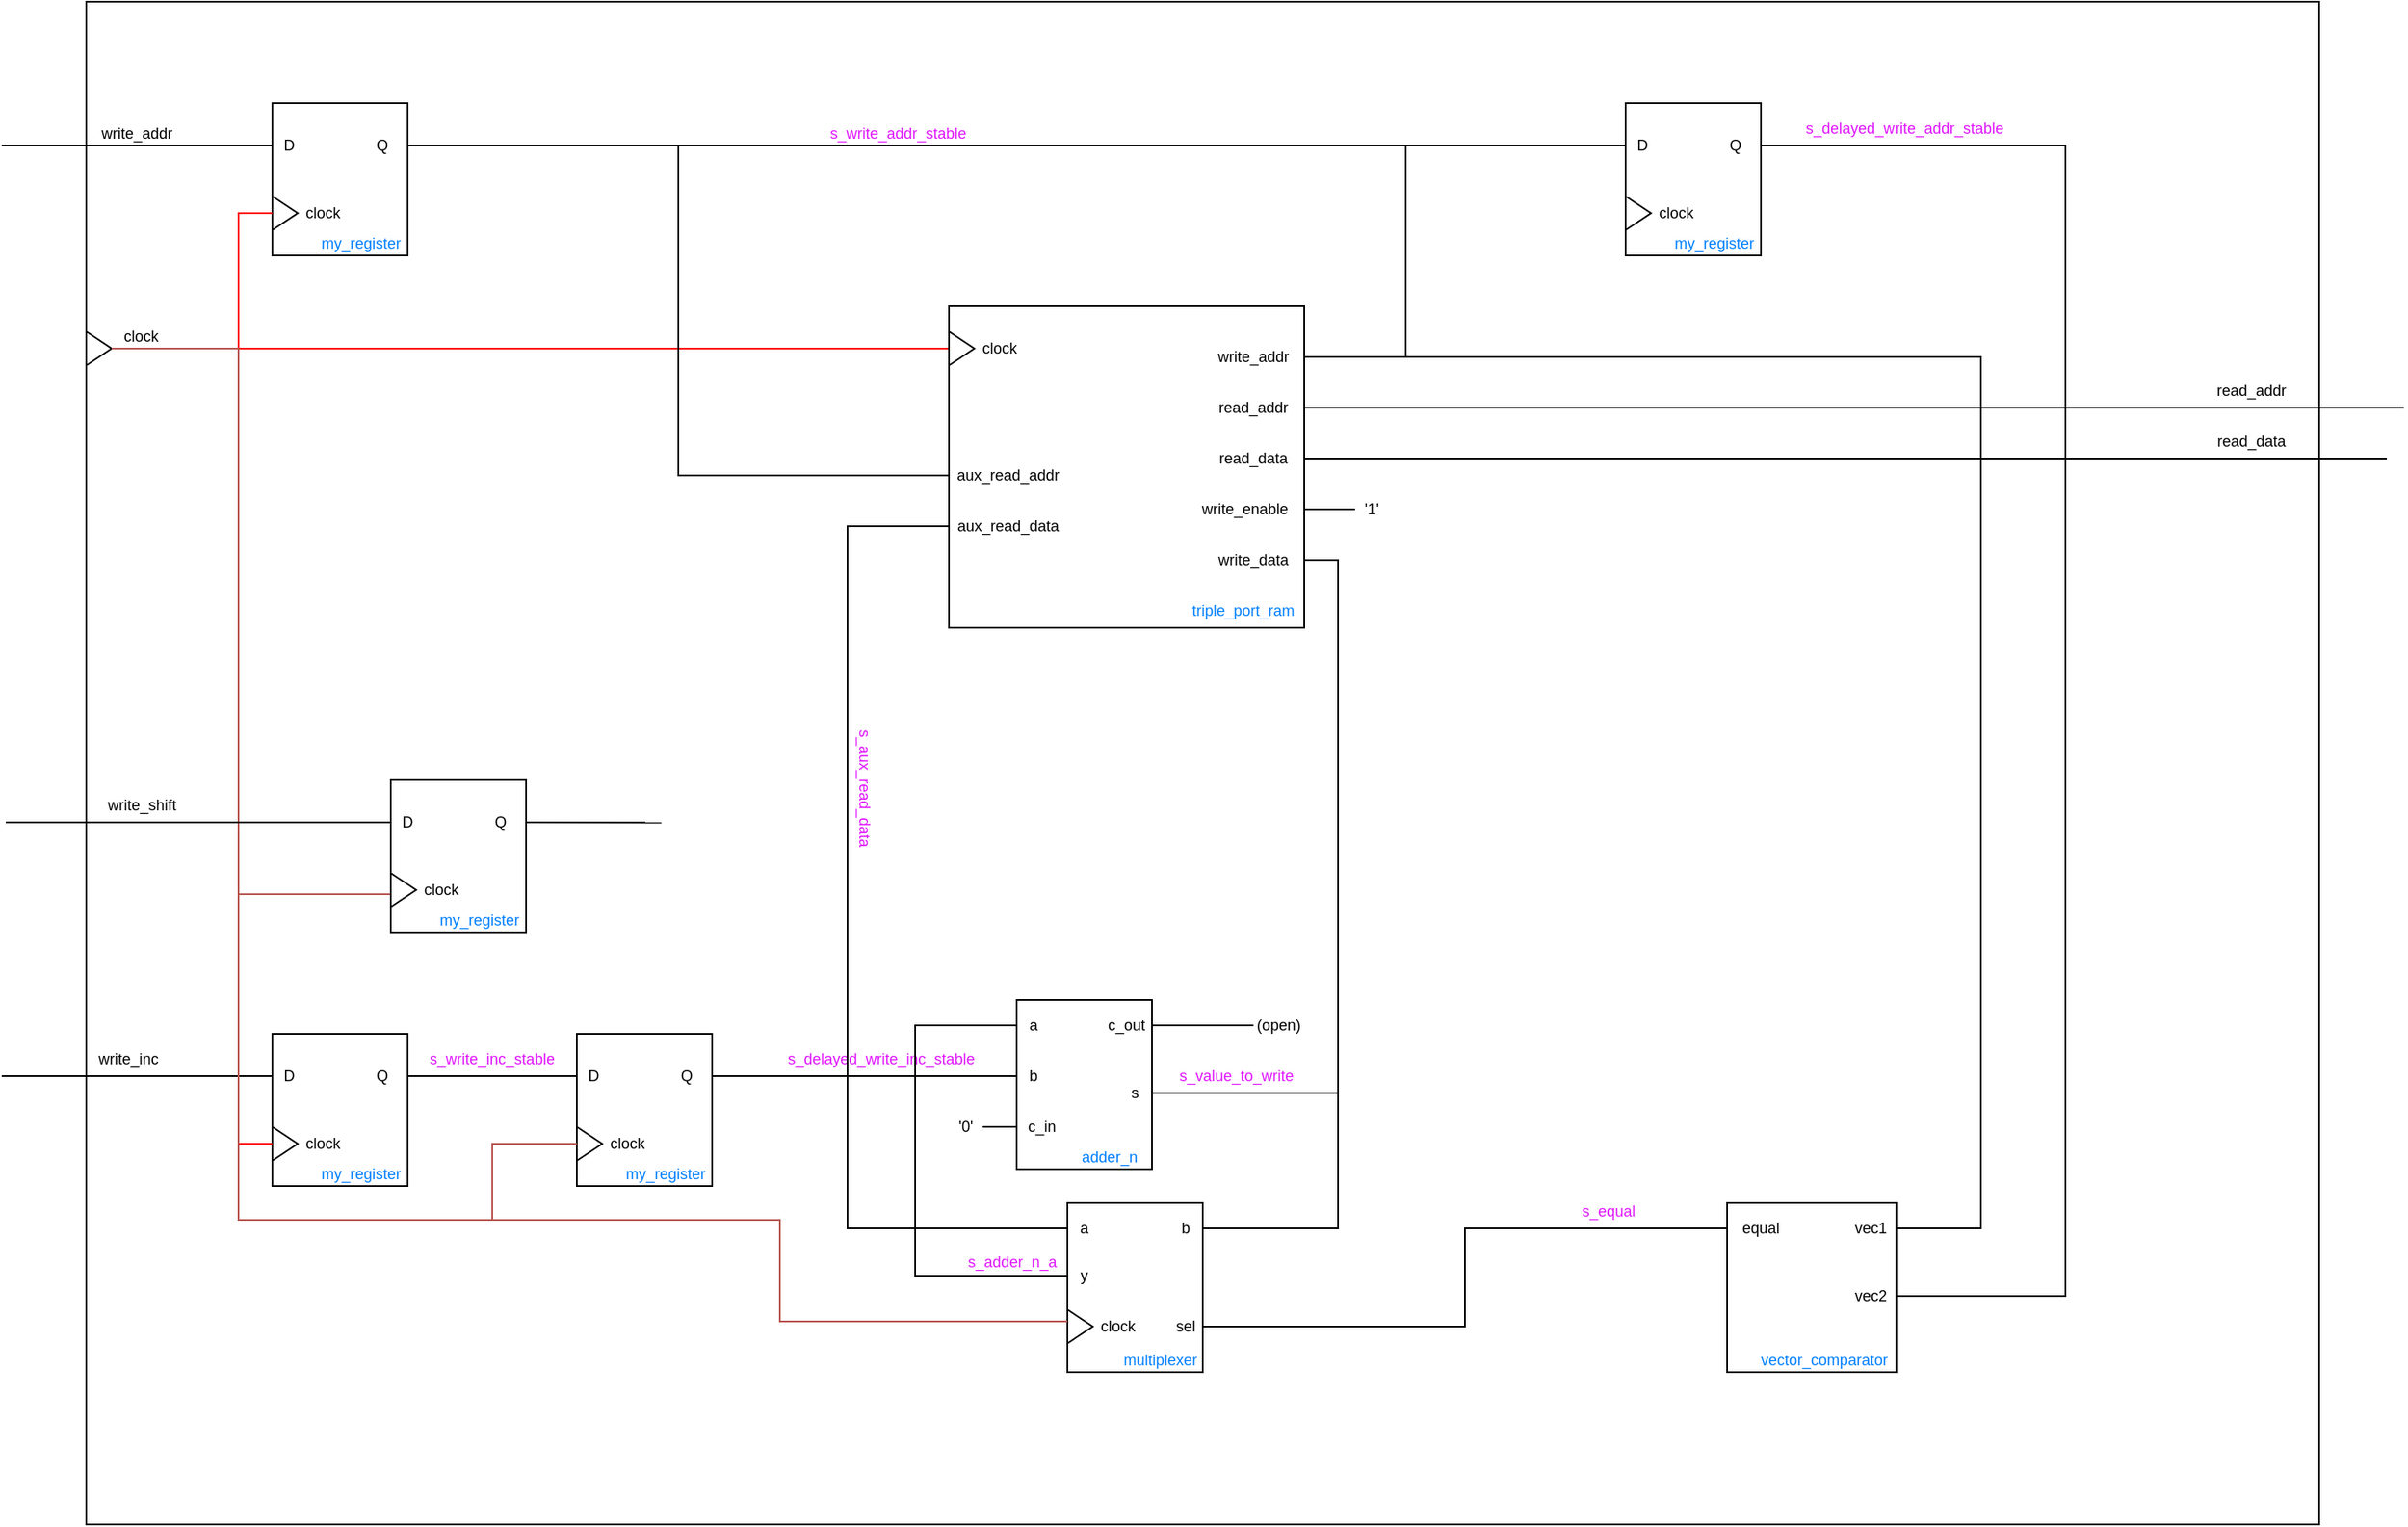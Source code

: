 <mxfile>
    <diagram name="Page-1" id="bcUVMIEKa_rK9hjM4VMe">
        <mxGraphModel dx="517" dy="404" grid="1" gridSize="10" guides="1" tooltips="1" connect="1" arrows="1" fold="1" page="1" pageScale="1" pageWidth="850" pageHeight="1100" math="0" shadow="0">
            <root>
                <mxCell id="0"/>
                <mxCell id="1" parent="0"/>
                <mxCell id="u02WTMG_zB_Rgp9r-icY-11" value="" style="rounded=0;whiteSpace=wrap;html=1;movable=0;resizable=0;rotatable=0;deletable=0;editable=0;locked=1;connectable=0;" parent="1" vertex="1">
                    <mxGeometry x="110" y="140" width="1320" height="900" as="geometry"/>
                </mxCell>
                <mxCell id="u02WTMG_zB_Rgp9r-icY-12" value="" style="group" parent="1" vertex="1" connectable="0">
                    <mxGeometry x="220" y="200" width="80" height="98" as="geometry"/>
                </mxCell>
                <mxCell id="u02WTMG_zB_Rgp9r-icY-1" value="" style="rounded=0;whiteSpace=wrap;html=1;" parent="u02WTMG_zB_Rgp9r-icY-12" vertex="1">
                    <mxGeometry width="80" height="90" as="geometry"/>
                </mxCell>
                <mxCell id="u02WTMG_zB_Rgp9r-icY-2" value="Q" style="text;html=1;align=center;verticalAlign=middle;whiteSpace=wrap;rounded=0;fontSize=9;" parent="u02WTMG_zB_Rgp9r-icY-12" vertex="1">
                    <mxGeometry x="50" y="10" width="30" height="30" as="geometry"/>
                </mxCell>
                <mxCell id="u02WTMG_zB_Rgp9r-icY-4" value="" style="triangle;whiteSpace=wrap;html=1;" parent="u02WTMG_zB_Rgp9r-icY-12" vertex="1">
                    <mxGeometry y="55" width="15" height="20" as="geometry"/>
                </mxCell>
                <mxCell id="EOWlDWaqW3UNMmOw9FuK-22" style="edgeStyle=orthogonalEdgeStyle;rounded=0;orthogonalLoop=1;jettySize=auto;html=1;endArrow=none;endFill=0;" parent="u02WTMG_zB_Rgp9r-icY-12" source="u02WTMG_zB_Rgp9r-icY-5" edge="1">
                    <mxGeometry relative="1" as="geometry">
                        <mxPoint x="-160" y="25" as="targetPoint"/>
                    </mxGeometry>
                </mxCell>
                <mxCell id="u02WTMG_zB_Rgp9r-icY-5" value="D" style="text;html=1;align=center;verticalAlign=middle;whiteSpace=wrap;rounded=0;fontSize=9;" parent="u02WTMG_zB_Rgp9r-icY-12" vertex="1">
                    <mxGeometry y="10" width="20" height="30" as="geometry"/>
                </mxCell>
                <mxCell id="u02WTMG_zB_Rgp9r-icY-6" value="clock" style="text;html=1;align=center;verticalAlign=middle;whiteSpace=wrap;rounded=0;fontSize=9;" parent="u02WTMG_zB_Rgp9r-icY-12" vertex="1">
                    <mxGeometry x="10" y="50" width="40" height="30" as="geometry"/>
                </mxCell>
                <mxCell id="u02WTMG_zB_Rgp9r-icY-9" value="my_register" style="text;html=1;align=center;verticalAlign=middle;whiteSpace=wrap;rounded=0;fontSize=9;fontColor=#007FFF;" parent="u02WTMG_zB_Rgp9r-icY-12" vertex="1">
                    <mxGeometry x="25" y="68" width="55" height="30" as="geometry"/>
                </mxCell>
                <mxCell id="u02WTMG_zB_Rgp9r-icY-40" value="" style="triangle;whiteSpace=wrap;html=1;" parent="1" vertex="1">
                    <mxGeometry x="110" y="335" width="15" height="20" as="geometry"/>
                </mxCell>
                <mxCell id="u02WTMG_zB_Rgp9r-icY-41" value="clock" style="text;html=1;align=center;verticalAlign=middle;whiteSpace=wrap;rounded=0;fontSize=9;" parent="1" vertex="1">
                    <mxGeometry x="125" y="330" width="35" height="15" as="geometry"/>
                </mxCell>
                <mxCell id="u02WTMG_zB_Rgp9r-icY-42" style="edgeStyle=orthogonalEdgeStyle;rounded=0;orthogonalLoop=1;jettySize=auto;html=1;endArrow=none;endFill=0;entryX=1;entryY=0.5;entryDx=0;entryDy=0;strokeColor=#FF0000;" parent="1" source="u02WTMG_zB_Rgp9r-icY-14" target="u02WTMG_zB_Rgp9r-icY-40" edge="1">
                    <mxGeometry relative="1" as="geometry">
                        <mxPoint x="270" y="345" as="targetPoint"/>
                    </mxGeometry>
                </mxCell>
                <mxCell id="u02WTMG_zB_Rgp9r-icY-44" value="" style="group" parent="1" vertex="1" connectable="0">
                    <mxGeometry x="620" y="320" width="210" height="195" as="geometry"/>
                </mxCell>
                <mxCell id="u02WTMG_zB_Rgp9r-icY-13" value="" style="rounded=0;whiteSpace=wrap;html=1;" parent="u02WTMG_zB_Rgp9r-icY-44" vertex="1">
                    <mxGeometry width="210" height="190" as="geometry"/>
                </mxCell>
                <mxCell id="u02WTMG_zB_Rgp9r-icY-14" value="" style="triangle;whiteSpace=wrap;html=1;" parent="u02WTMG_zB_Rgp9r-icY-44" vertex="1">
                    <mxGeometry y="15" width="15" height="20" as="geometry"/>
                </mxCell>
                <mxCell id="u02WTMG_zB_Rgp9r-icY-15" value="clock" style="text;html=1;align=center;verticalAlign=middle;whiteSpace=wrap;rounded=0;fontSize=9;" parent="u02WTMG_zB_Rgp9r-icY-44" vertex="1">
                    <mxGeometry x="10" y="10" width="40" height="30" as="geometry"/>
                </mxCell>
                <mxCell id="u02WTMG_zB_Rgp9r-icY-23" value="aux_read_addr" style="text;html=1;align=center;verticalAlign=middle;whiteSpace=wrap;rounded=0;fontSize=9;" parent="u02WTMG_zB_Rgp9r-icY-44" vertex="1">
                    <mxGeometry y="85" width="70" height="30" as="geometry"/>
                </mxCell>
                <mxCell id="u02WTMG_zB_Rgp9r-icY-24" value="aux_read_data" style="text;html=1;align=center;verticalAlign=middle;whiteSpace=wrap;rounded=0;fontSize=9;" parent="u02WTMG_zB_Rgp9r-icY-44" vertex="1">
                    <mxGeometry y="115" width="70" height="30" as="geometry"/>
                </mxCell>
                <mxCell id="u02WTMG_zB_Rgp9r-icY-25" value="write_addr" style="text;html=1;align=center;verticalAlign=middle;whiteSpace=wrap;rounded=0;fontSize=9;" parent="u02WTMG_zB_Rgp9r-icY-44" vertex="1">
                    <mxGeometry x="150" y="15" width="60" height="30" as="geometry"/>
                </mxCell>
                <mxCell id="u02WTMG_zB_Rgp9r-icY-68" style="edgeStyle=orthogonalEdgeStyle;rounded=0;orthogonalLoop=1;jettySize=auto;html=1;endArrow=none;endFill=0;" parent="u02WTMG_zB_Rgp9r-icY-44" source="u02WTMG_zB_Rgp9r-icY-26" edge="1">
                    <mxGeometry relative="1" as="geometry">
                        <mxPoint x="860" y="60" as="targetPoint"/>
                    </mxGeometry>
                </mxCell>
                <mxCell id="u02WTMG_zB_Rgp9r-icY-26" value="read_addr" style="text;html=1;align=center;verticalAlign=middle;whiteSpace=wrap;rounded=0;fontSize=9;" parent="u02WTMG_zB_Rgp9r-icY-44" vertex="1">
                    <mxGeometry x="150" y="45" width="60" height="30" as="geometry"/>
                </mxCell>
                <mxCell id="u02WTMG_zB_Rgp9r-icY-67" style="edgeStyle=orthogonalEdgeStyle;rounded=0;orthogonalLoop=1;jettySize=auto;html=1;endArrow=none;endFill=0;" parent="u02WTMG_zB_Rgp9r-icY-44" source="u02WTMG_zB_Rgp9r-icY-27" edge="1">
                    <mxGeometry relative="1" as="geometry">
                        <mxPoint x="850" y="90" as="targetPoint"/>
                    </mxGeometry>
                </mxCell>
                <mxCell id="u02WTMG_zB_Rgp9r-icY-27" value="read_data" style="text;html=1;align=center;verticalAlign=middle;whiteSpace=wrap;rounded=0;fontSize=9;" parent="u02WTMG_zB_Rgp9r-icY-44" vertex="1">
                    <mxGeometry x="150" y="75" width="60" height="30" as="geometry"/>
                </mxCell>
                <mxCell id="u02WTMG_zB_Rgp9r-icY-28" value="write_enable" style="text;html=1;align=center;verticalAlign=middle;whiteSpace=wrap;rounded=0;fontSize=9;" parent="u02WTMG_zB_Rgp9r-icY-44" vertex="1">
                    <mxGeometry x="140" y="105" width="70" height="30" as="geometry"/>
                </mxCell>
                <mxCell id="u02WTMG_zB_Rgp9r-icY-29" value="write_data" style="text;html=1;align=center;verticalAlign=middle;whiteSpace=wrap;rounded=0;fontSize=9;" parent="u02WTMG_zB_Rgp9r-icY-44" vertex="1">
                    <mxGeometry x="150" y="135" width="60" height="30" as="geometry"/>
                </mxCell>
                <mxCell id="u02WTMG_zB_Rgp9r-icY-38" value="triple_port_ram" style="text;html=1;align=center;verticalAlign=middle;whiteSpace=wrap;rounded=0;fontSize=9;fontColor=#007FFF;" parent="u02WTMG_zB_Rgp9r-icY-44" vertex="1">
                    <mxGeometry x="140" y="165" width="67.5" height="30" as="geometry"/>
                </mxCell>
                <mxCell id="u02WTMG_zB_Rgp9r-icY-56" value="" style="group;movable=1;resizable=1;rotatable=1;deletable=1;editable=1;locked=0;connectable=1;" parent="1" vertex="1" connectable="0">
                    <mxGeometry x="220" y="750" width="80" height="98" as="geometry"/>
                </mxCell>
                <mxCell id="u02WTMG_zB_Rgp9r-icY-57" value="" style="rounded=0;whiteSpace=wrap;html=1;movable=1;resizable=1;rotatable=1;deletable=1;editable=1;locked=0;connectable=1;" parent="u02WTMG_zB_Rgp9r-icY-56" vertex="1">
                    <mxGeometry width="80" height="90" as="geometry"/>
                </mxCell>
                <mxCell id="u02WTMG_zB_Rgp9r-icY-58" value="Q" style="text;html=1;align=center;verticalAlign=middle;whiteSpace=wrap;rounded=0;fontSize=9;" parent="u02WTMG_zB_Rgp9r-icY-56" vertex="1">
                    <mxGeometry x="50" y="10" width="30" height="30" as="geometry"/>
                </mxCell>
                <mxCell id="u02WTMG_zB_Rgp9r-icY-59" value="" style="triangle;whiteSpace=wrap;html=1;" parent="u02WTMG_zB_Rgp9r-icY-56" vertex="1">
                    <mxGeometry y="55" width="15" height="20" as="geometry"/>
                </mxCell>
                <mxCell id="u02WTMG_zB_Rgp9r-icY-118" style="edgeStyle=orthogonalEdgeStyle;rounded=0;orthogonalLoop=1;jettySize=auto;html=1;endArrow=none;endFill=0;" parent="u02WTMG_zB_Rgp9r-icY-56" source="u02WTMG_zB_Rgp9r-icY-60" edge="1">
                    <mxGeometry relative="1" as="geometry">
                        <mxPoint x="-160" y="25" as="targetPoint"/>
                    </mxGeometry>
                </mxCell>
                <mxCell id="u02WTMG_zB_Rgp9r-icY-60" value="D" style="text;html=1;align=center;verticalAlign=middle;whiteSpace=wrap;rounded=0;fontSize=9;" parent="u02WTMG_zB_Rgp9r-icY-56" vertex="1">
                    <mxGeometry y="10" width="20" height="30" as="geometry"/>
                </mxCell>
                <mxCell id="u02WTMG_zB_Rgp9r-icY-61" value="clock" style="text;html=1;align=center;verticalAlign=middle;whiteSpace=wrap;rounded=0;fontSize=9;" parent="u02WTMG_zB_Rgp9r-icY-56" vertex="1">
                    <mxGeometry x="10" y="50" width="40" height="30" as="geometry"/>
                </mxCell>
                <mxCell id="u02WTMG_zB_Rgp9r-icY-62" value="my_register" style="text;html=1;align=center;verticalAlign=middle;whiteSpace=wrap;rounded=0;fontSize=9;fontColor=#007FFF;" parent="u02WTMG_zB_Rgp9r-icY-56" vertex="1">
                    <mxGeometry x="25" y="68" width="55" height="30" as="geometry"/>
                </mxCell>
                <mxCell id="u02WTMG_zB_Rgp9r-icY-63" style="edgeStyle=orthogonalEdgeStyle;rounded=0;orthogonalLoop=1;jettySize=auto;html=1;entryX=1;entryY=0.5;entryDx=0;entryDy=0;endArrow=none;endFill=0;strokeColor=#FF0000;" parent="1" source="u02WTMG_zB_Rgp9r-icY-59" target="u02WTMG_zB_Rgp9r-icY-40" edge="1">
                    <mxGeometry relative="1" as="geometry">
                        <Array as="points">
                            <mxPoint x="200" y="815"/>
                            <mxPoint x="200" y="345"/>
                        </Array>
                    </mxGeometry>
                </mxCell>
                <mxCell id="u02WTMG_zB_Rgp9r-icY-66" style="edgeStyle=orthogonalEdgeStyle;rounded=0;orthogonalLoop=1;jettySize=auto;html=1;entryX=1;entryY=0.5;entryDx=0;entryDy=0;endArrow=none;endFill=0;strokeColor=#FF0000;exitX=0;exitY=0.5;exitDx=0;exitDy=0;" parent="1" source="u02WTMG_zB_Rgp9r-icY-4" target="u02WTMG_zB_Rgp9r-icY-40" edge="1">
                    <mxGeometry relative="1" as="geometry">
                        <Array as="points">
                            <mxPoint x="200" y="265"/>
                            <mxPoint x="200" y="345"/>
                        </Array>
                    </mxGeometry>
                </mxCell>
                <mxCell id="u02WTMG_zB_Rgp9r-icY-69" value="read_addr" style="text;html=1;align=center;verticalAlign=middle;whiteSpace=wrap;rounded=0;fontSize=9;" parent="1" vertex="1">
                    <mxGeometry x="1360" y="355" width="60" height="30" as="geometry"/>
                </mxCell>
                <mxCell id="u02WTMG_zB_Rgp9r-icY-84" value="read_data" style="text;html=1;align=center;verticalAlign=middle;whiteSpace=wrap;rounded=0;fontSize=9;" parent="1" vertex="1">
                    <mxGeometry x="1360" y="385" width="60" height="30" as="geometry"/>
                </mxCell>
                <mxCell id="u02WTMG_zB_Rgp9r-icY-114" value="'1'" style="text;html=1;align=center;verticalAlign=middle;whiteSpace=wrap;rounded=0;fontSize=9;" parent="1" vertex="1">
                    <mxGeometry x="860" y="427" width="20" height="26" as="geometry"/>
                </mxCell>
                <mxCell id="u02WTMG_zB_Rgp9r-icY-116" style="edgeStyle=orthogonalEdgeStyle;rounded=0;orthogonalLoop=1;jettySize=auto;html=1;entryX=0;entryY=0.5;entryDx=0;entryDy=0;endArrow=none;endFill=0;" parent="1" source="u02WTMG_zB_Rgp9r-icY-28" target="u02WTMG_zB_Rgp9r-icY-114" edge="1">
                    <mxGeometry relative="1" as="geometry"/>
                </mxCell>
                <mxCell id="u02WTMG_zB_Rgp9r-icY-117" style="edgeStyle=orthogonalEdgeStyle;rounded=0;orthogonalLoop=1;jettySize=auto;html=1;entryX=1;entryY=0.5;entryDx=0;entryDy=0;endArrow=none;endFill=0;" parent="1" source="u02WTMG_zB_Rgp9r-icY-23" target="u02WTMG_zB_Rgp9r-icY-2" edge="1">
                    <mxGeometry relative="1" as="geometry"/>
                </mxCell>
                <mxCell id="u02WTMG_zB_Rgp9r-icY-119" value="&lt;div&gt;write_inc&lt;/div&gt;" style="text;html=1;align=center;verticalAlign=middle;whiteSpace=wrap;rounded=0;fontSize=9;" parent="1" vertex="1">
                    <mxGeometry x="110" y="750" width="50" height="30" as="geometry"/>
                </mxCell>
                <mxCell id="u02WTMG_zB_Rgp9r-icY-131" value="&lt;font color=&quot;#e014ff&quot;&gt;s_write_inc_stable&lt;/font&gt;" style="text;html=1;align=center;verticalAlign=middle;whiteSpace=wrap;rounded=0;fontSize=9;" parent="1" vertex="1">
                    <mxGeometry x="310" y="750" width="80" height="30" as="geometry"/>
                </mxCell>
                <mxCell id="u02WTMG_zB_Rgp9r-icY-133" value="" style="group" parent="1" vertex="1" connectable="0">
                    <mxGeometry x="400" y="750" width="80" height="98" as="geometry"/>
                </mxCell>
                <mxCell id="u02WTMG_zB_Rgp9r-icY-134" value="" style="rounded=0;whiteSpace=wrap;html=1;" parent="u02WTMG_zB_Rgp9r-icY-133" vertex="1">
                    <mxGeometry width="80" height="90" as="geometry"/>
                </mxCell>
                <mxCell id="u02WTMG_zB_Rgp9r-icY-135" value="Q" style="text;html=1;align=center;verticalAlign=middle;whiteSpace=wrap;rounded=0;fontSize=9;" parent="u02WTMG_zB_Rgp9r-icY-133" vertex="1">
                    <mxGeometry x="50" y="10" width="30" height="30" as="geometry"/>
                </mxCell>
                <mxCell id="u02WTMG_zB_Rgp9r-icY-136" value="" style="triangle;whiteSpace=wrap;html=1;" parent="u02WTMG_zB_Rgp9r-icY-133" vertex="1">
                    <mxGeometry y="55" width="15" height="20" as="geometry"/>
                </mxCell>
                <mxCell id="u02WTMG_zB_Rgp9r-icY-138" value="D" style="text;html=1;align=center;verticalAlign=middle;whiteSpace=wrap;rounded=0;fontSize=9;" parent="u02WTMG_zB_Rgp9r-icY-133" vertex="1">
                    <mxGeometry y="10" width="20" height="30" as="geometry"/>
                </mxCell>
                <mxCell id="u02WTMG_zB_Rgp9r-icY-139" value="clock" style="text;html=1;align=center;verticalAlign=middle;whiteSpace=wrap;rounded=0;fontSize=9;movable=0;resizable=0;rotatable=0;deletable=0;editable=0;locked=1;connectable=0;" parent="u02WTMG_zB_Rgp9r-icY-133" vertex="1">
                    <mxGeometry x="10" y="50" width="40" height="30" as="geometry"/>
                </mxCell>
                <mxCell id="u02WTMG_zB_Rgp9r-icY-140" value="my_register" style="text;html=1;align=center;verticalAlign=middle;whiteSpace=wrap;rounded=0;fontSize=9;fontColor=#007FFF;" parent="u02WTMG_zB_Rgp9r-icY-133" vertex="1">
                    <mxGeometry x="25" y="68" width="55" height="30" as="geometry"/>
                </mxCell>
                <mxCell id="u02WTMG_zB_Rgp9r-icY-143" style="edgeStyle=orthogonalEdgeStyle;rounded=0;orthogonalLoop=1;jettySize=auto;html=1;entryX=1;entryY=0.5;entryDx=0;entryDy=0;endArrow=none;endFill=0;" parent="1" source="u02WTMG_zB_Rgp9r-icY-138" target="u02WTMG_zB_Rgp9r-icY-58" edge="1">
                    <mxGeometry relative="1" as="geometry"/>
                </mxCell>
                <mxCell id="u02WTMG_zB_Rgp9r-icY-144" value="" style="group" parent="1" vertex="1" connectable="0">
                    <mxGeometry x="660" y="730" width="80" height="108" as="geometry"/>
                </mxCell>
                <mxCell id="u02WTMG_zB_Rgp9r-icY-47" value="" style="rounded=0;whiteSpace=wrap;html=1;" parent="u02WTMG_zB_Rgp9r-icY-144" vertex="1">
                    <mxGeometry width="80" height="100" as="geometry"/>
                </mxCell>
                <mxCell id="u02WTMG_zB_Rgp9r-icY-48" value="c_out" style="text;html=1;align=center;verticalAlign=middle;whiteSpace=wrap;rounded=0;fontSize=9;" parent="u02WTMG_zB_Rgp9r-icY-144" vertex="1">
                    <mxGeometry x="50" width="30" height="30" as="geometry"/>
                </mxCell>
                <mxCell id="u02WTMG_zB_Rgp9r-icY-50" value="a" style="text;html=1;align=center;verticalAlign=middle;whiteSpace=wrap;rounded=0;fontSize=9;" parent="u02WTMG_zB_Rgp9r-icY-144" vertex="1">
                    <mxGeometry width="20" height="30" as="geometry"/>
                </mxCell>
                <mxCell id="u02WTMG_zB_Rgp9r-icY-52" value="adder_n" style="text;html=1;align=center;verticalAlign=middle;whiteSpace=wrap;rounded=0;fontSize=9;fontColor=#007FFF;" parent="u02WTMG_zB_Rgp9r-icY-144" vertex="1">
                    <mxGeometry x="30" y="78" width="50" height="30" as="geometry"/>
                </mxCell>
                <mxCell id="u02WTMG_zB_Rgp9r-icY-53" value="b" style="text;html=1;align=center;verticalAlign=middle;whiteSpace=wrap;rounded=0;fontSize=9;" parent="u02WTMG_zB_Rgp9r-icY-144" vertex="1">
                    <mxGeometry y="30" width="20" height="30" as="geometry"/>
                </mxCell>
                <mxCell id="u02WTMG_zB_Rgp9r-icY-54" value="c_in" style="text;html=1;align=center;verticalAlign=middle;whiteSpace=wrap;rounded=0;fontSize=9;" parent="u02WTMG_zB_Rgp9r-icY-144" vertex="1">
                    <mxGeometry y="60" width="30" height="30" as="geometry"/>
                </mxCell>
                <mxCell id="u02WTMG_zB_Rgp9r-icY-55" value="s" style="text;html=1;align=center;verticalAlign=middle;whiteSpace=wrap;rounded=0;fontSize=9;" parent="u02WTMG_zB_Rgp9r-icY-144" vertex="1">
                    <mxGeometry x="60" y="40" width="20" height="30" as="geometry"/>
                </mxCell>
                <mxCell id="u02WTMG_zB_Rgp9r-icY-145" style="edgeStyle=orthogonalEdgeStyle;rounded=0;orthogonalLoop=1;jettySize=auto;html=1;entryX=0;entryY=0.5;entryDx=0;entryDy=0;endArrow=none;endFill=0;" parent="1" source="u02WTMG_zB_Rgp9r-icY-135" target="u02WTMG_zB_Rgp9r-icY-53" edge="1">
                    <mxGeometry relative="1" as="geometry"/>
                </mxCell>
                <mxCell id="u02WTMG_zB_Rgp9r-icY-146" value="&lt;font color=&quot;#e014ff&quot;&gt;s_delayed_write_inc_stable&lt;/font&gt;" style="text;html=1;align=center;verticalAlign=middle;whiteSpace=wrap;rounded=0;fontSize=9;" parent="1" vertex="1">
                    <mxGeometry x="520" y="750" width="120" height="30" as="geometry"/>
                </mxCell>
                <mxCell id="u02WTMG_zB_Rgp9r-icY-157" value="(open)" style="text;html=1;align=center;verticalAlign=middle;whiteSpace=wrap;rounded=0;fontSize=9;" parent="1" vertex="1">
                    <mxGeometry x="800" y="730" width="30" height="30" as="geometry"/>
                </mxCell>
                <mxCell id="u02WTMG_zB_Rgp9r-icY-158" style="edgeStyle=orthogonalEdgeStyle;rounded=0;orthogonalLoop=1;jettySize=auto;html=1;entryX=0;entryY=0.5;entryDx=0;entryDy=0;endArrow=none;endFill=0;" parent="1" source="u02WTMG_zB_Rgp9r-icY-48" target="u02WTMG_zB_Rgp9r-icY-157" edge="1">
                    <mxGeometry relative="1" as="geometry"/>
                </mxCell>
                <mxCell id="EOWlDWaqW3UNMmOw9FuK-2" value="" style="group" parent="1" vertex="1" connectable="0">
                    <mxGeometry x="1020" y="200" width="80" height="98" as="geometry"/>
                </mxCell>
                <mxCell id="EOWlDWaqW3UNMmOw9FuK-3" value="" style="rounded=0;whiteSpace=wrap;html=1;" parent="EOWlDWaqW3UNMmOw9FuK-2" vertex="1">
                    <mxGeometry width="80" height="90" as="geometry"/>
                </mxCell>
                <mxCell id="EOWlDWaqW3UNMmOw9FuK-4" value="Q" style="text;html=1;align=center;verticalAlign=middle;whiteSpace=wrap;rounded=0;fontSize=9;" parent="EOWlDWaqW3UNMmOw9FuK-2" vertex="1">
                    <mxGeometry x="50" y="10" width="30" height="30" as="geometry"/>
                </mxCell>
                <mxCell id="EOWlDWaqW3UNMmOw9FuK-5" value="" style="triangle;whiteSpace=wrap;html=1;" parent="EOWlDWaqW3UNMmOw9FuK-2" vertex="1">
                    <mxGeometry y="55" width="15" height="20" as="geometry"/>
                </mxCell>
                <mxCell id="EOWlDWaqW3UNMmOw9FuK-6" value="D" style="text;html=1;align=center;verticalAlign=middle;whiteSpace=wrap;rounded=0;fontSize=9;" parent="EOWlDWaqW3UNMmOw9FuK-2" vertex="1">
                    <mxGeometry y="10" width="20" height="30" as="geometry"/>
                </mxCell>
                <mxCell id="EOWlDWaqW3UNMmOw9FuK-7" value="clock" style="text;html=1;align=center;verticalAlign=middle;whiteSpace=wrap;rounded=0;fontSize=9;" parent="EOWlDWaqW3UNMmOw9FuK-2" vertex="1">
                    <mxGeometry x="10" y="50" width="40" height="30" as="geometry"/>
                </mxCell>
                <mxCell id="EOWlDWaqW3UNMmOw9FuK-8" value="my_register" style="text;html=1;align=center;verticalAlign=middle;whiteSpace=wrap;rounded=0;fontSize=9;fontColor=#007FFF;" parent="EOWlDWaqW3UNMmOw9FuK-2" vertex="1">
                    <mxGeometry x="25" y="68" width="55" height="30" as="geometry"/>
                </mxCell>
                <mxCell id="EOWlDWaqW3UNMmOw9FuK-10" style="edgeStyle=orthogonalEdgeStyle;rounded=0;orthogonalLoop=1;jettySize=auto;html=1;endArrow=none;endFill=0;exitX=0;exitY=0.5;exitDx=0;exitDy=0;" parent="1" source="EOWlDWaqW3UNMmOw9FuK-6" target="u02WTMG_zB_Rgp9r-icY-2" edge="1">
                    <mxGeometry relative="1" as="geometry">
                        <Array as="points"/>
                    </mxGeometry>
                </mxCell>
                <mxCell id="EOWlDWaqW3UNMmOw9FuK-13" value="" style="group" parent="1" vertex="1" connectable="0">
                    <mxGeometry x="1080" y="850" width="110" height="108" as="geometry"/>
                </mxCell>
                <mxCell id="EOWlDWaqW3UNMmOw9FuK-14" value="" style="rounded=0;whiteSpace=wrap;html=1;" parent="EOWlDWaqW3UNMmOw9FuK-13" vertex="1">
                    <mxGeometry width="100" height="100" as="geometry"/>
                </mxCell>
                <mxCell id="EOWlDWaqW3UNMmOw9FuK-15" value="vec1" style="text;html=1;align=center;verticalAlign=middle;whiteSpace=wrap;rounded=0;fontSize=9;" parent="EOWlDWaqW3UNMmOw9FuK-13" vertex="1">
                    <mxGeometry x="70" width="30" height="30" as="geometry"/>
                </mxCell>
                <mxCell id="EOWlDWaqW3UNMmOw9FuK-16" value="equal" style="text;html=1;align=center;verticalAlign=middle;whiteSpace=wrap;rounded=0;fontSize=9;" parent="EOWlDWaqW3UNMmOw9FuK-13" vertex="1">
                    <mxGeometry width="40" height="30" as="geometry"/>
                </mxCell>
                <mxCell id="EOWlDWaqW3UNMmOw9FuK-17" value="vector_comparator" style="text;html=1;align=center;verticalAlign=middle;whiteSpace=wrap;rounded=0;fontSize=9;fontColor=#007FFF;" parent="EOWlDWaqW3UNMmOw9FuK-13" vertex="1">
                    <mxGeometry x="15" y="78" width="85" height="30" as="geometry"/>
                </mxCell>
                <mxCell id="EOWlDWaqW3UNMmOw9FuK-20" value="vec2" style="text;html=1;align=center;verticalAlign=middle;whiteSpace=wrap;rounded=0;fontSize=9;" parent="EOWlDWaqW3UNMmOw9FuK-13" vertex="1">
                    <mxGeometry x="70" y="40" width="30" height="30" as="geometry"/>
                </mxCell>
                <mxCell id="EOWlDWaqW3UNMmOw9FuK-21" style="edgeStyle=orthogonalEdgeStyle;rounded=0;orthogonalLoop=1;jettySize=auto;html=1;endArrow=none;endFill=0;entryX=1;entryY=0.5;entryDx=0;entryDy=0;" parent="1" source="u02WTMG_zB_Rgp9r-icY-25" target="u02WTMG_zB_Rgp9r-icY-2" edge="1">
                    <mxGeometry relative="1" as="geometry">
                        <mxPoint x="520" y="230" as="targetPoint"/>
                        <Array as="points">
                            <mxPoint x="890" y="350"/>
                            <mxPoint x="890" y="225"/>
                        </Array>
                    </mxGeometry>
                </mxCell>
                <mxCell id="EOWlDWaqW3UNMmOw9FuK-23" value="write_addr" style="text;html=1;align=center;verticalAlign=middle;whiteSpace=wrap;rounded=0;fontSize=9;" parent="1" vertex="1">
                    <mxGeometry x="110" y="210" width="60" height="15" as="geometry"/>
                </mxCell>
                <mxCell id="EOWlDWaqW3UNMmOw9FuK-24" value="s_write_addr_stable" style="text;html=1;align=center;verticalAlign=middle;whiteSpace=wrap;rounded=0;fontSize=9;fontColor=#E014FF;" parent="1" vertex="1">
                    <mxGeometry x="530" y="202.5" width="120" height="30" as="geometry"/>
                </mxCell>
                <mxCell id="EOWlDWaqW3UNMmOw9FuK-26" style="edgeStyle=orthogonalEdgeStyle;rounded=0;orthogonalLoop=1;jettySize=auto;html=1;entryX=1;entryY=0.5;entryDx=0;entryDy=0;endArrow=none;endFill=0;exitX=1;exitY=0.5;exitDx=0;exitDy=0;" parent="1" source="EOWlDWaqW3UNMmOw9FuK-4" target="EOWlDWaqW3UNMmOw9FuK-20" edge="1">
                    <mxGeometry relative="1" as="geometry">
                        <Array as="points">
                            <mxPoint x="1280" y="225"/>
                            <mxPoint x="1280" y="905"/>
                        </Array>
                    </mxGeometry>
                </mxCell>
                <mxCell id="EOWlDWaqW3UNMmOw9FuK-30" style="edgeStyle=orthogonalEdgeStyle;rounded=0;orthogonalLoop=1;jettySize=auto;html=1;entryX=0;entryY=0.5;entryDx=0;entryDy=0;endArrow=none;endFill=0;exitX=1;exitY=0.5;exitDx=0;exitDy=0;" parent="1" source="EOWlDWaqW3UNMmOw9FuK-15" target="EOWlDWaqW3UNMmOw9FuK-6" edge="1">
                    <mxGeometry relative="1" as="geometry">
                        <Array as="points">
                            <mxPoint x="1230" y="865"/>
                            <mxPoint x="1230" y="350"/>
                            <mxPoint x="890" y="350"/>
                            <mxPoint x="890" y="225"/>
                        </Array>
                    </mxGeometry>
                </mxCell>
                <mxCell id="EOWlDWaqW3UNMmOw9FuK-32" value="" style="group" parent="1" vertex="1" connectable="0">
                    <mxGeometry x="690" y="850" width="80" height="108" as="geometry"/>
                </mxCell>
                <mxCell id="EOWlDWaqW3UNMmOw9FuK-33" value="" style="rounded=0;whiteSpace=wrap;html=1;" parent="EOWlDWaqW3UNMmOw9FuK-32" vertex="1">
                    <mxGeometry width="80" height="100" as="geometry"/>
                </mxCell>
                <mxCell id="EOWlDWaqW3UNMmOw9FuK-34" value="b" style="text;html=1;align=center;verticalAlign=middle;whiteSpace=wrap;rounded=0;fontSize=9;" parent="EOWlDWaqW3UNMmOw9FuK-32" vertex="1">
                    <mxGeometry x="60" width="20" height="30" as="geometry"/>
                </mxCell>
                <mxCell id="EOWlDWaqW3UNMmOw9FuK-35" value="y" style="text;html=1;align=center;verticalAlign=middle;whiteSpace=wrap;rounded=0;fontSize=9;" parent="EOWlDWaqW3UNMmOw9FuK-32" vertex="1">
                    <mxGeometry y="28" width="20" height="30" as="geometry"/>
                </mxCell>
                <mxCell id="EOWlDWaqW3UNMmOw9FuK-36" value="multiplexer" style="text;html=1;align=center;verticalAlign=middle;whiteSpace=wrap;rounded=0;fontSize=9;fontColor=#007FFF;" parent="EOWlDWaqW3UNMmOw9FuK-32" vertex="1">
                    <mxGeometry x="30" y="78" width="50" height="30" as="geometry"/>
                </mxCell>
                <mxCell id="EOWlDWaqW3UNMmOw9FuK-37" value="sel" style="text;html=1;align=center;verticalAlign=middle;whiteSpace=wrap;rounded=0;fontSize=9;" parent="EOWlDWaqW3UNMmOw9FuK-32" vertex="1">
                    <mxGeometry x="60" y="58" width="20" height="30" as="geometry"/>
                </mxCell>
                <mxCell id="EOWlDWaqW3UNMmOw9FuK-39" value="a" style="text;html=1;align=center;verticalAlign=middle;whiteSpace=wrap;rounded=0;fontSize=9;" parent="EOWlDWaqW3UNMmOw9FuK-32" vertex="1">
                    <mxGeometry width="20" height="30" as="geometry"/>
                </mxCell>
                <mxCell id="EOWlDWaqW3UNMmOw9FuK-47" value="" style="triangle;whiteSpace=wrap;html=1;" parent="EOWlDWaqW3UNMmOw9FuK-32" vertex="1">
                    <mxGeometry y="63" width="15" height="20" as="geometry"/>
                </mxCell>
                <mxCell id="EOWlDWaqW3UNMmOw9FuK-48" value="clock" style="text;html=1;align=center;verticalAlign=middle;whiteSpace=wrap;rounded=0;fontSize=9;" parent="EOWlDWaqW3UNMmOw9FuK-32" vertex="1">
                    <mxGeometry x="10" y="58" width="40" height="30" as="geometry"/>
                </mxCell>
                <mxCell id="EOWlDWaqW3UNMmOw9FuK-42" style="edgeStyle=orthogonalEdgeStyle;rounded=0;orthogonalLoop=1;jettySize=auto;html=1;entryX=1;entryY=0.5;entryDx=0;entryDy=0;endArrow=none;endFill=0;" parent="1" source="u02WTMG_zB_Rgp9r-icY-55" target="u02WTMG_zB_Rgp9r-icY-29" edge="1">
                    <mxGeometry relative="1" as="geometry">
                        <Array as="points">
                            <mxPoint x="850" y="785"/>
                            <mxPoint x="850" y="470"/>
                        </Array>
                    </mxGeometry>
                </mxCell>
                <mxCell id="EOWlDWaqW3UNMmOw9FuK-43" style="edgeStyle=orthogonalEdgeStyle;rounded=0;orthogonalLoop=1;jettySize=auto;html=1;entryX=0;entryY=0.5;entryDx=0;entryDy=0;endArrow=none;endFill=0;" parent="1" source="EOWlDWaqW3UNMmOw9FuK-35" target="u02WTMG_zB_Rgp9r-icY-50" edge="1">
                    <mxGeometry relative="1" as="geometry">
                        <Array as="points">
                            <mxPoint x="600" y="893"/>
                            <mxPoint x="600" y="745"/>
                        </Array>
                    </mxGeometry>
                </mxCell>
                <mxCell id="EOWlDWaqW3UNMmOw9FuK-51" style="edgeStyle=orthogonalEdgeStyle;rounded=0;orthogonalLoop=1;jettySize=auto;html=1;entryX=1;entryY=0.5;entryDx=0;entryDy=0;endArrow=none;endFill=0;fillColor=#f8cecc;strokeColor=#b85450;" parent="1" source="u02WTMG_zB_Rgp9r-icY-136" target="u02WTMG_zB_Rgp9r-icY-40" edge="1">
                    <mxGeometry relative="1" as="geometry">
                        <Array as="points">
                            <mxPoint x="350" y="815"/>
                            <mxPoint x="350" y="860"/>
                            <mxPoint x="200" y="860"/>
                            <mxPoint x="200" y="345"/>
                        </Array>
                    </mxGeometry>
                </mxCell>
                <mxCell id="EOWlDWaqW3UNMmOw9FuK-52" style="edgeStyle=orthogonalEdgeStyle;rounded=0;orthogonalLoop=1;jettySize=auto;html=1;entryX=0;entryY=0.75;entryDx=0;entryDy=0;endArrow=none;endFill=0;fillColor=#f8cecc;strokeColor=#b85450;" parent="1" source="EOWlDWaqW3UNMmOw9FuK-47" target="17" edge="1">
                    <mxGeometry relative="1" as="geometry">
                        <Array as="points">
                            <mxPoint x="520" y="920"/>
                            <mxPoint x="520" y="860"/>
                            <mxPoint x="200" y="860"/>
                            <mxPoint x="200" y="667"/>
                        </Array>
                    </mxGeometry>
                </mxCell>
                <mxCell id="EOWlDWaqW3UNMmOw9FuK-53" value="&lt;font color=&quot;#e014ff&quot;&gt;s_value_to_write&lt;/font&gt;" style="text;html=1;align=center;verticalAlign=middle;whiteSpace=wrap;rounded=0;fontSize=9;" parent="1" vertex="1">
                    <mxGeometry x="750" y="760" width="80" height="30" as="geometry"/>
                </mxCell>
                <mxCell id="EOWlDWaqW3UNMmOw9FuK-55" value="&lt;font color=&quot;#e014ff&quot;&gt;s_delayed_write_addr_stable&lt;/font&gt;" style="text;html=1;align=center;verticalAlign=middle;whiteSpace=wrap;rounded=0;fontSize=9;" parent="1" vertex="1">
                    <mxGeometry x="1120" y="200" width="130" height="30" as="geometry"/>
                </mxCell>
                <mxCell id="EOWlDWaqW3UNMmOw9FuK-58" value="&lt;font color=&quot;#e014ff&quot;&gt;s_aux_read_data&lt;/font&gt;" style="text;html=1;align=center;verticalAlign=middle;whiteSpace=wrap;rounded=0;fontSize=9;rotation=90;" parent="1" vertex="1">
                    <mxGeometry x="530" y="590" width="80" height="30" as="geometry"/>
                </mxCell>
                <mxCell id="EOWlDWaqW3UNMmOw9FuK-60" value="'0'" style="text;html=1;align=center;verticalAlign=middle;whiteSpace=wrap;rounded=0;fontSize=9;" parent="1" vertex="1">
                    <mxGeometry x="620" y="790" width="20" height="30" as="geometry"/>
                </mxCell>
                <mxCell id="EOWlDWaqW3UNMmOw9FuK-61" style="edgeStyle=orthogonalEdgeStyle;rounded=0;orthogonalLoop=1;jettySize=auto;html=1;entryX=1;entryY=0.5;entryDx=0;entryDy=0;endArrow=none;endFill=0;" parent="1" source="u02WTMG_zB_Rgp9r-icY-54" target="EOWlDWaqW3UNMmOw9FuK-60" edge="1">
                    <mxGeometry relative="1" as="geometry"/>
                </mxCell>
                <mxCell id="EOWlDWaqW3UNMmOw9FuK-63" style="edgeStyle=orthogonalEdgeStyle;rounded=0;orthogonalLoop=1;jettySize=auto;html=1;entryX=0;entryY=0.5;entryDx=0;entryDy=0;endArrow=none;endFill=0;" parent="1" source="EOWlDWaqW3UNMmOw9FuK-39" target="u02WTMG_zB_Rgp9r-icY-24" edge="1">
                    <mxGeometry relative="1" as="geometry">
                        <Array as="points">
                            <mxPoint x="560" y="865"/>
                            <mxPoint x="560" y="450"/>
                        </Array>
                    </mxGeometry>
                </mxCell>
                <mxCell id="EOWlDWaqW3UNMmOw9FuK-64" style="edgeStyle=orthogonalEdgeStyle;rounded=0;orthogonalLoop=1;jettySize=auto;html=1;entryX=1;entryY=0.5;entryDx=0;entryDy=0;endArrow=none;endFill=0;" parent="1" source="EOWlDWaqW3UNMmOw9FuK-34" target="u02WTMG_zB_Rgp9r-icY-55" edge="1">
                    <mxGeometry relative="1" as="geometry">
                        <Array as="points">
                            <mxPoint x="850" y="865"/>
                            <mxPoint x="850" y="785"/>
                        </Array>
                    </mxGeometry>
                </mxCell>
                <mxCell id="EOWlDWaqW3UNMmOw9FuK-67" value="&lt;font color=&quot;#e014ff&quot;&gt;s_adder_n_a&lt;/font&gt;" style="text;html=1;align=center;verticalAlign=middle;whiteSpace=wrap;rounded=0;fontSize=9;" parent="1" vertex="1">
                    <mxGeometry x="625" y="870" width="65" height="30" as="geometry"/>
                </mxCell>
                <mxCell id="EOWlDWaqW3UNMmOw9FuK-44" style="edgeStyle=orthogonalEdgeStyle;rounded=0;orthogonalLoop=1;jettySize=auto;html=1;entryX=1;entryY=0.5;entryDx=0;entryDy=0;endArrow=none;endFill=0;exitX=0;exitY=0.5;exitDx=0;exitDy=0;" parent="1" source="EOWlDWaqW3UNMmOw9FuK-16" target="EOWlDWaqW3UNMmOw9FuK-37" edge="1">
                    <mxGeometry relative="1" as="geometry">
                        <mxPoint x="1050" y="733" as="sourcePoint"/>
                    </mxGeometry>
                </mxCell>
                <mxCell id="EOWlDWaqW3UNMmOw9FuK-57" value="&lt;font color=&quot;#e014ff&quot;&gt;s_equal&lt;/font&gt;" style="text;html=1;align=center;verticalAlign=middle;whiteSpace=wrap;rounded=0;fontSize=9;" parent="1" vertex="1">
                    <mxGeometry x="980" y="840" width="60" height="30" as="geometry"/>
                </mxCell>
                <mxCell id="16" value="" style="group" vertex="1" connectable="0" parent="1">
                    <mxGeometry x="290" y="600" width="80" height="98" as="geometry"/>
                </mxCell>
                <mxCell id="17" value="" style="rounded=0;whiteSpace=wrap;html=1;" vertex="1" parent="16">
                    <mxGeometry width="80" height="90" as="geometry"/>
                </mxCell>
                <mxCell id="18" value="Q" style="text;html=1;align=center;verticalAlign=middle;whiteSpace=wrap;rounded=0;fontSize=9;" vertex="1" parent="16">
                    <mxGeometry x="50" y="10" width="30" height="30" as="geometry"/>
                </mxCell>
                <mxCell id="19" value="" style="triangle;whiteSpace=wrap;html=1;" vertex="1" parent="16">
                    <mxGeometry y="55" width="15" height="20" as="geometry"/>
                </mxCell>
                <mxCell id="20" value="D" style="text;html=1;align=center;verticalAlign=middle;whiteSpace=wrap;rounded=0;fontSize=9;" vertex="1" parent="16">
                    <mxGeometry y="10" width="20" height="30" as="geometry"/>
                </mxCell>
                <mxCell id="21" value="clock" style="text;html=1;align=center;verticalAlign=middle;whiteSpace=wrap;rounded=0;fontSize=9;movable=0;resizable=0;rotatable=0;deletable=0;editable=0;locked=1;connectable=0;" vertex="1" parent="16">
                    <mxGeometry x="10" y="50" width="40" height="30" as="geometry"/>
                </mxCell>
                <mxCell id="22" value="my_register" style="text;html=1;align=center;verticalAlign=middle;whiteSpace=wrap;rounded=0;fontSize=9;fontColor=#007FFF;" vertex="1" parent="16">
                    <mxGeometry x="25" y="68" width="55" height="30" as="geometry"/>
                </mxCell>
                <mxCell id="23" style="edgeStyle=orthogonalEdgeStyle;rounded=0;orthogonalLoop=1;jettySize=auto;html=1;endArrow=none;endFill=0;" edge="1" parent="1" source="20">
                    <mxGeometry relative="1" as="geometry">
                        <mxPoint x="62.5" y="625" as="targetPoint"/>
                        <mxPoint x="222.5" y="625" as="sourcePoint"/>
                    </mxGeometry>
                </mxCell>
                <mxCell id="24" value="&lt;div&gt;write_shift&lt;/div&gt;" style="text;html=1;align=center;verticalAlign=middle;whiteSpace=wrap;rounded=0;fontSize=9;" vertex="1" parent="1">
                    <mxGeometry x="112.5" y="600" width="60" height="30" as="geometry"/>
                </mxCell>
                <mxCell id="27" style="edgeStyle=none;html=1;exitX=1;exitY=0.5;exitDx=0;exitDy=0;endArrow=none;endFill=0;" edge="1" parent="1" source="18">
                    <mxGeometry relative="1" as="geometry">
                        <mxPoint x="450.0" y="625.167" as="targetPoint"/>
                    </mxGeometry>
                </mxCell>
            </root>
        </mxGraphModel>
    </diagram>
</mxfile>